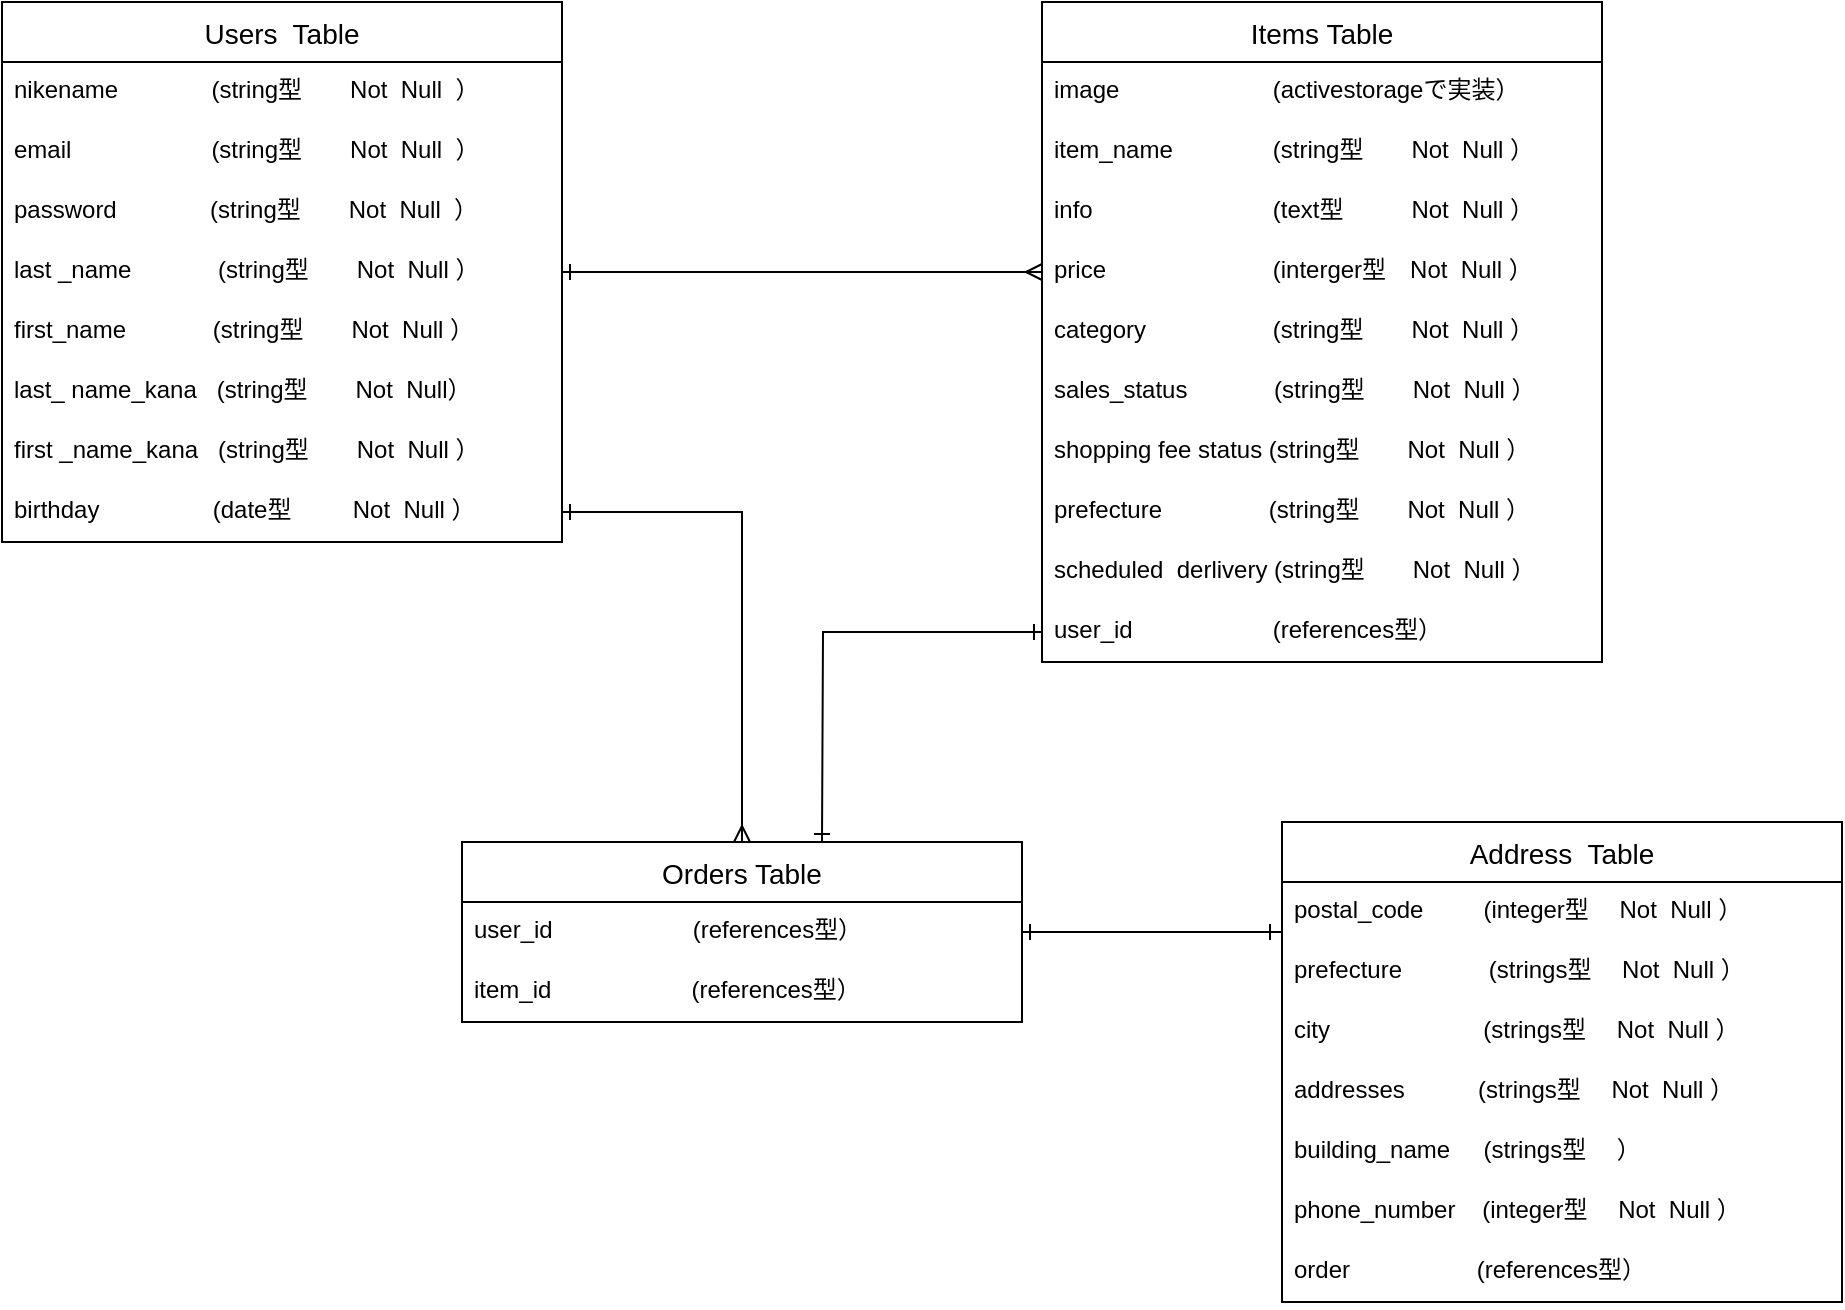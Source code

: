 <mxfile version="13.10.0" type="embed">
    <diagram id="s_FjLZgAIa611Xuu2_x5" name="Page-1">
        <mxGraphModel dx="1504" dy="1423" grid="1" gridSize="10" guides="1" tooltips="1" connect="1" arrows="1" fold="1" page="1" pageScale="1" pageWidth="850" pageHeight="1100" math="0" shadow="0">
            <root>
                <mxCell id="0"/>
                <mxCell id="1" parent="0"/>
                <mxCell id="2" value="Users  Table" style="swimlane;fontStyle=0;childLayout=stackLayout;horizontal=1;startSize=30;horizontalStack=0;resizeParent=1;resizeParentMax=0;resizeLast=0;collapsible=1;marginBottom=0;align=center;fontSize=14;" parent="1" vertex="1">
                    <mxGeometry x="20" y="160" width="280" height="270" as="geometry">
                        <mxRectangle x="30" y="150" width="110" height="30" as="alternateBounds"/>
                    </mxGeometry>
                </mxCell>
                <mxCell id="4" value="nikename              (string型　　Not  Null  ）" style="text;strokeColor=none;fillColor=none;spacingLeft=4;spacingRight=4;overflow=hidden;rotatable=0;points=[[0,0.5],[1,0.5]];portConstraint=eastwest;fontSize=12;" parent="2" vertex="1">
                    <mxGeometry y="30" width="280" height="30" as="geometry"/>
                </mxCell>
                <mxCell id="7" value="email                     (string型　　Not  Null  ）" style="text;strokeColor=none;fillColor=none;spacingLeft=4;spacingRight=4;overflow=hidden;rotatable=0;points=[[0,0.5],[1,0.5]];portConstraint=eastwest;fontSize=12;" parent="2" vertex="1">
                    <mxGeometry y="60" width="280" height="30" as="geometry"/>
                </mxCell>
                <mxCell id="11" value="password              (string型　　Not  Null  ）" style="text;strokeColor=none;fillColor=none;spacingLeft=4;spacingRight=4;overflow=hidden;rotatable=0;points=[[0,0.5],[1,0.5]];portConstraint=eastwest;fontSize=12;" parent="2" vertex="1">
                    <mxGeometry y="90" width="280" height="30" as="geometry"/>
                </mxCell>
                <mxCell id="12" value="last _name             (string型　　Not  Null ）" style="text;strokeColor=none;fillColor=none;spacingLeft=4;spacingRight=4;overflow=hidden;rotatable=0;points=[[0,0.5],[1,0.5]];portConstraint=eastwest;fontSize=12;" parent="2" vertex="1">
                    <mxGeometry y="120" width="280" height="30" as="geometry"/>
                </mxCell>
                <mxCell id="60" value="first_name             (string型　　Not  Null ）" style="text;strokeColor=none;fillColor=none;spacingLeft=4;spacingRight=4;overflow=hidden;rotatable=0;points=[[0,0.5],[1,0.5]];portConstraint=eastwest;fontSize=12;" parent="2" vertex="1">
                    <mxGeometry y="150" width="280" height="30" as="geometry"/>
                </mxCell>
                <mxCell id="14" value="last_ name_kana   (string型　　Not  Null）" style="text;strokeColor=none;fillColor=none;spacingLeft=4;spacingRight=4;overflow=hidden;rotatable=0;points=[[0,0.5],[1,0.5]];portConstraint=eastwest;fontSize=12;" parent="2" vertex="1">
                    <mxGeometry y="180" width="280" height="30" as="geometry"/>
                </mxCell>
                <mxCell id="15" value="first _name_kana   (string型　　Not  Null ）" style="text;strokeColor=none;fillColor=none;spacingLeft=4;spacingRight=4;overflow=hidden;rotatable=0;points=[[0,0.5],[1,0.5]];portConstraint=eastwest;fontSize=12;" parent="2" vertex="1">
                    <mxGeometry y="210" width="280" height="30" as="geometry"/>
                </mxCell>
                <mxCell id="16" value="birthday                 (date型　　  Not  Null ）" style="text;strokeColor=none;fillColor=none;spacingLeft=4;spacingRight=4;overflow=hidden;rotatable=0;points=[[0,0.5],[1,0.5]];portConstraint=eastwest;fontSize=12;" parent="2" vertex="1">
                    <mxGeometry y="240" width="280" height="30" as="geometry"/>
                </mxCell>
                <mxCell id="17" value="Items Table" style="swimlane;fontStyle=0;childLayout=stackLayout;horizontal=1;startSize=30;horizontalStack=0;resizeParent=1;resizeParentMax=0;resizeLast=0;collapsible=1;marginBottom=0;align=center;fontSize=14;" parent="1" vertex="1">
                    <mxGeometry x="540" y="160" width="280" height="330" as="geometry">
                        <mxRectangle x="30" y="150" width="110" height="30" as="alternateBounds"/>
                    </mxGeometry>
                </mxCell>
                <mxCell id="18" value="image                       (activestorageで実装）" style="text;strokeColor=none;fillColor=none;spacingLeft=4;spacingRight=4;overflow=hidden;rotatable=0;points=[[0,0.5],[1,0.5]];portConstraint=eastwest;fontSize=12;" parent="17" vertex="1">
                    <mxGeometry y="30" width="280" height="30" as="geometry"/>
                </mxCell>
                <mxCell id="19" value="item_name               (string型　　Not  Null ）" style="text;strokeColor=none;fillColor=none;spacingLeft=4;spacingRight=4;overflow=hidden;rotatable=0;points=[[0,0.5],[1,0.5]];portConstraint=eastwest;fontSize=12;" parent="17" vertex="1">
                    <mxGeometry y="60" width="280" height="30" as="geometry"/>
                </mxCell>
                <mxCell id="20" value="info                           (text型　　   Not  Null ）" style="text;strokeColor=none;fillColor=none;spacingLeft=4;spacingRight=4;overflow=hidden;rotatable=0;points=[[0,0.5],[1,0.5]];portConstraint=eastwest;fontSize=12;" parent="17" vertex="1">
                    <mxGeometry y="90" width="280" height="30" as="geometry"/>
                </mxCell>
                <mxCell id="21" value="price                         (interger型　Not  Null ）" style="text;strokeColor=none;fillColor=none;spacingLeft=4;spacingRight=4;overflow=hidden;rotatable=0;points=[[0,0.5],[1,0.5]];portConstraint=eastwest;fontSize=12;" parent="17" vertex="1">
                    <mxGeometry y="120" width="280" height="30" as="geometry"/>
                </mxCell>
                <mxCell id="22" value="category                   (string型　　Not  Null ）" style="text;strokeColor=none;fillColor=none;spacingLeft=4;spacingRight=4;overflow=hidden;rotatable=0;points=[[0,0.5],[1,0.5]];portConstraint=eastwest;fontSize=12;" parent="17" vertex="1">
                    <mxGeometry y="150" width="280" height="30" as="geometry"/>
                </mxCell>
                <mxCell id="23" value="sales_status             (string型　　Not  Null ）" style="text;strokeColor=none;fillColor=none;spacingLeft=4;spacingRight=4;overflow=hidden;rotatable=0;points=[[0,0.5],[1,0.5]];portConstraint=eastwest;fontSize=12;" parent="17" vertex="1">
                    <mxGeometry y="180" width="280" height="30" as="geometry"/>
                </mxCell>
                <mxCell id="24" value="shopping fee status (string型　　Not  Null ）" style="text;strokeColor=none;fillColor=none;spacingLeft=4;spacingRight=4;overflow=hidden;rotatable=0;points=[[0,0.5],[1,0.5]];portConstraint=eastwest;fontSize=12;" parent="17" vertex="1">
                    <mxGeometry y="210" width="280" height="30" as="geometry"/>
                </mxCell>
                <mxCell id="25" value="prefecture                (string型　　Not  Null ）" style="text;strokeColor=none;fillColor=none;spacingLeft=4;spacingRight=4;overflow=hidden;rotatable=0;points=[[0,0.5],[1,0.5]];portConstraint=eastwest;fontSize=12;" parent="17" vertex="1">
                    <mxGeometry y="240" width="280" height="30" as="geometry"/>
                </mxCell>
                <mxCell id="27" value="scheduled  derlivery (string型　　Not  Null ）" style="text;strokeColor=none;fillColor=none;spacingLeft=4;spacingRight=4;overflow=hidden;rotatable=0;points=[[0,0.5],[1,0.5]];portConstraint=eastwest;fontSize=12;" parent="17" vertex="1">
                    <mxGeometry y="270" width="280" height="30" as="geometry"/>
                </mxCell>
                <mxCell id="37" value="user_id                     (references型）" style="text;strokeColor=none;fillColor=none;spacingLeft=4;spacingRight=4;overflow=hidden;rotatable=0;points=[[0,0.5],[1,0.5]];portConstraint=eastwest;fontSize=12;" parent="17" vertex="1">
                    <mxGeometry y="300" width="280" height="30" as="geometry"/>
                </mxCell>
                <mxCell id="69" style="edgeStyle=orthogonalEdgeStyle;rounded=0;orthogonalLoop=1;jettySize=auto;html=1;entryX=1;entryY=0.5;entryDx=0;entryDy=0;endArrow=ERone;endFill=0;" parent="1" source="28" target="16" edge="1">
                    <mxGeometry relative="1" as="geometry"/>
                </mxCell>
                <mxCell id="28" value="Orders Table" style="swimlane;fontStyle=0;childLayout=stackLayout;horizontal=1;startSize=30;horizontalStack=0;resizeParent=1;resizeParentMax=0;resizeLast=0;collapsible=1;marginBottom=0;align=center;fontSize=14;" parent="1" vertex="1">
                    <mxGeometry x="250" y="580" width="280" height="90" as="geometry">
                        <mxRectangle x="30" y="150" width="110" height="30" as="alternateBounds"/>
                    </mxGeometry>
                </mxCell>
                <mxCell id="29" value="user_id                     (references型）" style="text;strokeColor=none;fillColor=none;spacingLeft=4;spacingRight=4;overflow=hidden;rotatable=0;points=[[0,0.5],[1,0.5]];portConstraint=eastwest;fontSize=12;" parent="28" vertex="1">
                    <mxGeometry y="30" width="280" height="30" as="geometry"/>
                </mxCell>
                <mxCell id="30" value="item_id                     (references型）" style="text;strokeColor=none;fillColor=none;spacingLeft=4;spacingRight=4;overflow=hidden;rotatable=0;points=[[0,0.5],[1,0.5]];portConstraint=eastwest;fontSize=12;" parent="28" vertex="1">
                    <mxGeometry y="60" width="280" height="30" as="geometry"/>
                </mxCell>
                <mxCell id="45" style="edgeStyle=orthogonalEdgeStyle;rounded=0;orthogonalLoop=1;jettySize=auto;html=1;endArrow=ERone;endFill=0;startArrow=ERone;startFill=0;" parent="1" source="37" edge="1">
                    <mxGeometry relative="1" as="geometry">
                        <mxPoint x="430" y="580" as="targetPoint"/>
                    </mxGeometry>
                </mxCell>
                <mxCell id="46" value="Address  Table" style="swimlane;fontStyle=0;childLayout=stackLayout;horizontal=1;startSize=30;horizontalStack=0;resizeParent=1;resizeParentMax=0;resizeLast=0;collapsible=1;marginBottom=0;align=center;fontSize=14;" parent="1" vertex="1">
                    <mxGeometry x="660" y="570" width="280" height="240" as="geometry">
                        <mxRectangle x="30" y="150" width="110" height="30" as="alternateBounds"/>
                    </mxGeometry>
                </mxCell>
                <mxCell id="47" value="postal_code         (integer型　 Not  Null ）" style="text;strokeColor=none;fillColor=none;spacingLeft=4;spacingRight=4;overflow=hidden;rotatable=0;points=[[0,0.5],[1,0.5]];portConstraint=eastwest;fontSize=12;" parent="46" vertex="1">
                    <mxGeometry y="30" width="280" height="30" as="geometry"/>
                </mxCell>
                <mxCell id="48" value="prefecture             (strings型　 Not  Null ）" style="text;strokeColor=none;fillColor=none;spacingLeft=4;spacingRight=4;overflow=hidden;rotatable=0;points=[[0,0.5],[1,0.5]];portConstraint=eastwest;fontSize=12;" parent="46" vertex="1">
                    <mxGeometry y="60" width="280" height="30" as="geometry"/>
                </mxCell>
                <mxCell id="49" value="city                       (strings型　 Not  Null ）" style="text;strokeColor=none;fillColor=none;spacingLeft=4;spacingRight=4;overflow=hidden;rotatable=0;points=[[0,0.5],[1,0.5]];portConstraint=eastwest;fontSize=12;" parent="46" vertex="1">
                    <mxGeometry y="90" width="280" height="30" as="geometry"/>
                </mxCell>
                <mxCell id="50" value="addresses           (strings型　 Not  Null ）" style="text;strokeColor=none;fillColor=none;spacingLeft=4;spacingRight=4;overflow=hidden;rotatable=0;points=[[0,0.5],[1,0.5]];portConstraint=eastwest;fontSize=12;" parent="46" vertex="1">
                    <mxGeometry y="120" width="280" height="30" as="geometry"/>
                </mxCell>
                <mxCell id="54" value="building_name     (strings型　 ）" style="text;strokeColor=none;fillColor=none;spacingLeft=4;spacingRight=4;overflow=hidden;rotatable=0;points=[[0,0.5],[1,0.5]];portConstraint=eastwest;fontSize=12;" parent="46" vertex="1">
                    <mxGeometry y="150" width="280" height="30" as="geometry"/>
                </mxCell>
                <mxCell id="55" value="phone_number    (integer型　 Not  Null ）" style="text;strokeColor=none;fillColor=none;spacingLeft=4;spacingRight=4;overflow=hidden;rotatable=0;points=[[0,0.5],[1,0.5]];portConstraint=eastwest;fontSize=12;" parent="46" vertex="1">
                    <mxGeometry y="180" width="280" height="30" as="geometry"/>
                </mxCell>
                <mxCell id="70" value="order                   (references型）" style="text;strokeColor=none;fillColor=none;spacingLeft=4;spacingRight=4;overflow=hidden;rotatable=0;points=[[0,0.5],[1,0.5]];portConstraint=eastwest;fontSize=12;" vertex="1" parent="46">
                    <mxGeometry y="210" width="280" height="30" as="geometry"/>
                </mxCell>
                <mxCell id="58" style="edgeStyle=orthogonalEdgeStyle;rounded=0;orthogonalLoop=1;jettySize=auto;html=1;exitX=1;exitY=0.5;exitDx=0;exitDy=0;entryX=0;entryY=0.5;entryDx=0;entryDy=0;endArrow=ERmany;endFill=0;" parent="1" source="12" target="21" edge="1">
                    <mxGeometry relative="1" as="geometry"/>
                </mxCell>
                <mxCell id="59" style="edgeStyle=orthogonalEdgeStyle;rounded=0;orthogonalLoop=1;jettySize=auto;html=1;exitX=0;exitY=0.5;exitDx=0;exitDy=0;endArrow=ERone;endFill=0;" parent="1" source="21" edge="1">
                    <mxGeometry relative="1" as="geometry">
                        <mxPoint x="300" y="295" as="targetPoint"/>
                    </mxGeometry>
                </mxCell>
                <mxCell id="64" style="edgeStyle=orthogonalEdgeStyle;rounded=0;orthogonalLoop=1;jettySize=auto;html=1;endArrow=ERone;endFill=0;startArrow=ERone;startFill=0;" parent="1" source="29" edge="1">
                    <mxGeometry relative="1" as="geometry">
                        <mxPoint x="650" y="625" as="targetPoint"/>
                        <Array as="points">
                            <mxPoint x="660" y="625"/>
                            <mxPoint x="660" y="625"/>
                        </Array>
                    </mxGeometry>
                </mxCell>
                <mxCell id="66" style="edgeStyle=orthogonalEdgeStyle;rounded=0;orthogonalLoop=1;jettySize=auto;html=1;exitX=1;exitY=0.5;exitDx=0;exitDy=0;endArrow=ERone;endFill=0;" parent="1" source="16" edge="1">
                    <mxGeometry relative="1" as="geometry">
                        <mxPoint x="300" y="415" as="targetPoint"/>
                    </mxGeometry>
                </mxCell>
                <mxCell id="68" style="edgeStyle=orthogonalEdgeStyle;rounded=0;orthogonalLoop=1;jettySize=auto;html=1;exitX=1;exitY=0.5;exitDx=0;exitDy=0;entryX=0.5;entryY=0;entryDx=0;entryDy=0;endArrow=ERmany;endFill=0;" parent="1" source="16" target="28" edge="1">
                    <mxGeometry relative="1" as="geometry"/>
                </mxCell>
            </root>
        </mxGraphModel>
    </diagram>
</mxfile>